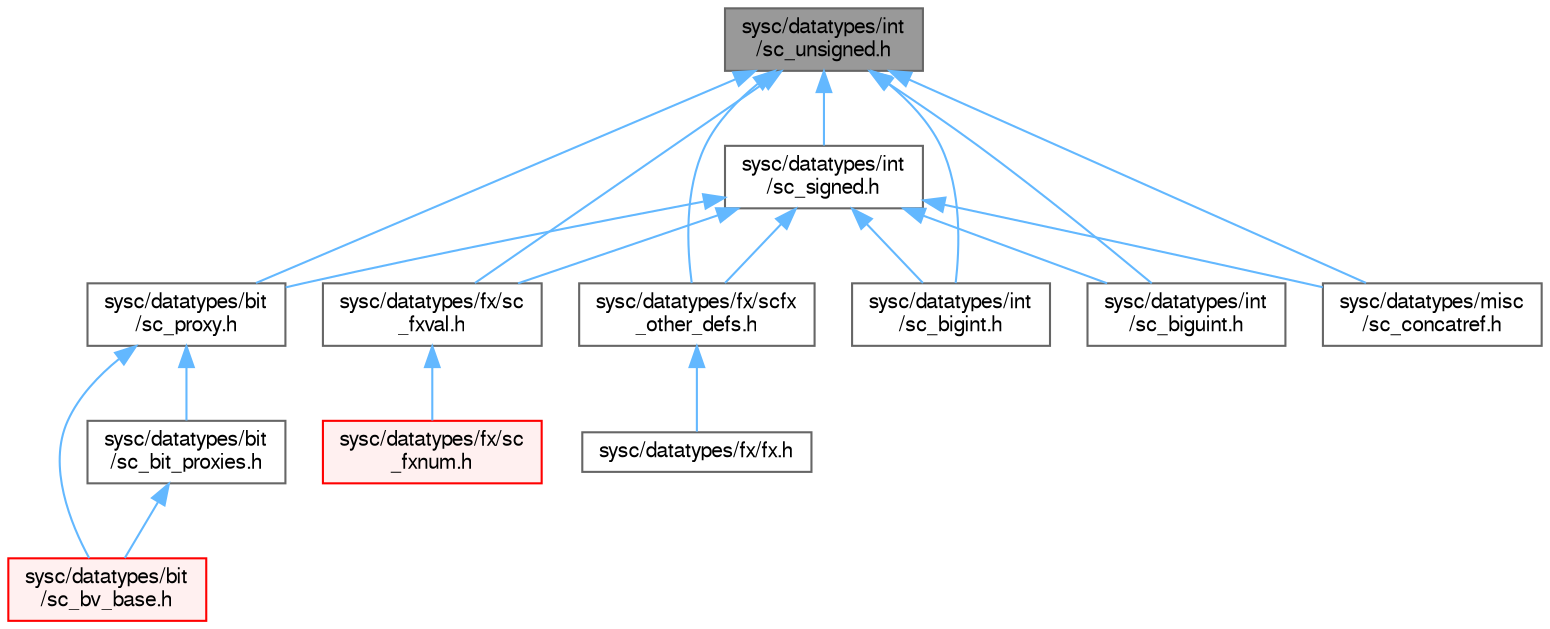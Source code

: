 digraph "sysc/datatypes/int/sc_unsigned.h"
{
 // LATEX_PDF_SIZE
  bgcolor="transparent";
  edge [fontname=FreeSans,fontsize=10,labelfontname=FreeSans,labelfontsize=10];
  node [fontname=FreeSans,fontsize=10,shape=box,height=0.2,width=0.4];
  Node1 [id="Node000001",label="sysc/datatypes/int\l/sc_unsigned.h",height=0.2,width=0.4,color="gray40", fillcolor="grey60", style="filled", fontcolor="black",tooltip=" "];
  Node1 -> Node2 [id="edge1_Node000001_Node000002",dir="back",color="steelblue1",style="solid",tooltip=" "];
  Node2 [id="Node000002",label="sysc/datatypes/bit\l/sc_proxy.h",height=0.2,width=0.4,color="grey40", fillcolor="white", style="filled",URL="$a00047.html",tooltip=" "];
  Node2 -> Node3 [id="edge2_Node000002_Node000003",dir="back",color="steelblue1",style="solid",tooltip=" "];
  Node3 [id="Node000003",label="sysc/datatypes/bit\l/sc_bit_proxies.h",height=0.2,width=0.4,color="grey40", fillcolor="white", style="filled",URL="$a00056.html",tooltip=" "];
  Node3 -> Node4 [id="edge3_Node000003_Node000004",dir="back",color="steelblue1",style="solid",tooltip=" "];
  Node4 [id="Node000004",label="sysc/datatypes/bit\l/sc_bv_base.h",height=0.2,width=0.4,color="red", fillcolor="#FFF0F0", style="filled",URL="$a00053.html",tooltip=" "];
  Node2 -> Node4 [id="edge4_Node000002_Node000004",dir="back",color="steelblue1",style="solid",tooltip=" "];
  Node1 -> Node17 [id="edge5_Node000001_Node000017",dir="back",color="steelblue1",style="solid",tooltip=" "];
  Node17 [id="Node000017",label="sysc/datatypes/fx/sc\l_fxval.h",height=0.2,width=0.4,color="grey40", fillcolor="white", style="filled",URL="$a00098.html",tooltip=" "];
  Node17 -> Node11 [id="edge6_Node000017_Node000011",dir="back",color="steelblue1",style="solid",tooltip=" "];
  Node11 [id="Node000011",label="sysc/datatypes/fx/sc\l_fxnum.h",height=0.2,width=0.4,color="red", fillcolor="#FFF0F0", style="filled",URL="$a00119.html",tooltip=" "];
  Node1 -> Node18 [id="edge7_Node000001_Node000018",dir="back",color="steelblue1",style="solid",tooltip=" "];
  Node18 [id="Node000018",label="sysc/datatypes/fx/scfx\l_other_defs.h",height=0.2,width=0.4,color="grey40", fillcolor="white", style="filled",URL="$a00083.html",tooltip=" "];
  Node18 -> Node14 [id="edge8_Node000018_Node000014",dir="back",color="steelblue1",style="solid",tooltip=" "];
  Node14 [id="Node000014",label="sysc/datatypes/fx/fx.h",height=0.2,width=0.4,color="grey40", fillcolor="white", style="filled",URL="$a00074.html",tooltip=" "];
  Node1 -> Node19 [id="edge9_Node000001_Node000019",dir="back",color="steelblue1",style="solid",tooltip=" "];
  Node19 [id="Node000019",label="sysc/datatypes/int\l/sc_bigint.h",height=0.2,width=0.4,color="grey40", fillcolor="white", style="filled",URL="$a00125.html",tooltip=" "];
  Node1 -> Node20 [id="edge10_Node000001_Node000020",dir="back",color="steelblue1",style="solid",tooltip=" "];
  Node20 [id="Node000020",label="sysc/datatypes/int\l/sc_biguint.h",height=0.2,width=0.4,color="grey40", fillcolor="white", style="filled",URL="$a00146.html",tooltip=" "];
  Node1 -> Node21 [id="edge11_Node000001_Node000021",dir="back",color="steelblue1",style="solid",tooltip=" "];
  Node21 [id="Node000021",label="sysc/datatypes/int\l/sc_signed.h",height=0.2,width=0.4,color="grey40", fillcolor="white", style="filled",URL="$a00128.html",tooltip=" "];
  Node21 -> Node2 [id="edge12_Node000021_Node000002",dir="back",color="steelblue1",style="solid",tooltip=" "];
  Node21 -> Node17 [id="edge13_Node000021_Node000017",dir="back",color="steelblue1",style="solid",tooltip=" "];
  Node21 -> Node18 [id="edge14_Node000021_Node000018",dir="back",color="steelblue1",style="solid",tooltip=" "];
  Node21 -> Node19 [id="edge15_Node000021_Node000019",dir="back",color="steelblue1",style="solid",tooltip=" "];
  Node21 -> Node20 [id="edge16_Node000021_Node000020",dir="back",color="steelblue1",style="solid",tooltip=" "];
  Node21 -> Node6 [id="edge17_Node000021_Node000006",dir="back",color="steelblue1",style="solid",tooltip=" "];
  Node6 [id="Node000006",label="sysc/datatypes/misc\l/sc_concatref.h",height=0.2,width=0.4,color="grey40", fillcolor="white", style="filled",URL="$a00026.html",tooltip=" "];
  Node1 -> Node6 [id="edge18_Node000001_Node000006",dir="back",color="steelblue1",style="solid",tooltip=" "];
}
